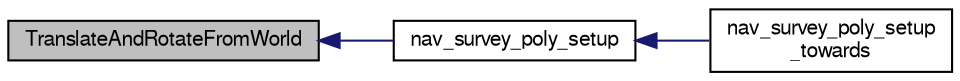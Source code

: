 digraph "TranslateAndRotateFromWorld"
{
  edge [fontname="FreeSans",fontsize="10",labelfontname="FreeSans",labelfontsize="10"];
  node [fontname="FreeSans",fontsize="10",shape=record];
  rankdir="LR";
  Node1 [label="TranslateAndRotateFromWorld",height=0.2,width=0.4,color="black", fillcolor="grey75", style="filled", fontcolor="black"];
  Node1 -> Node2 [dir="back",color="midnightblue",fontsize="10",style="solid",fontname="FreeSans"];
  Node2 [label="nav_survey_poly_setup",height=0.2,width=0.4,color="black", fillcolor="white", style="filled",URL="$nav__survey__poly__rotorcraft_8h.html#ae0f8ecedc87a5a6ed72c16102d978f87",tooltip="Setup polygon survey. "];
  Node2 -> Node3 [dir="back",color="midnightblue",fontsize="10",style="solid",fontname="FreeSans"];
  Node3 [label="nav_survey_poly_setup\l_towards",height=0.2,width=0.4,color="black", fillcolor="white", style="filled",URL="$nav__survey__poly__rotorcraft_8h.html#a63b01e18c5f721e91ff6f9d144b6a63d",tooltip="Setup \"dynamic\" polygon survey with sweep orientation towards a waypoint. "];
}
